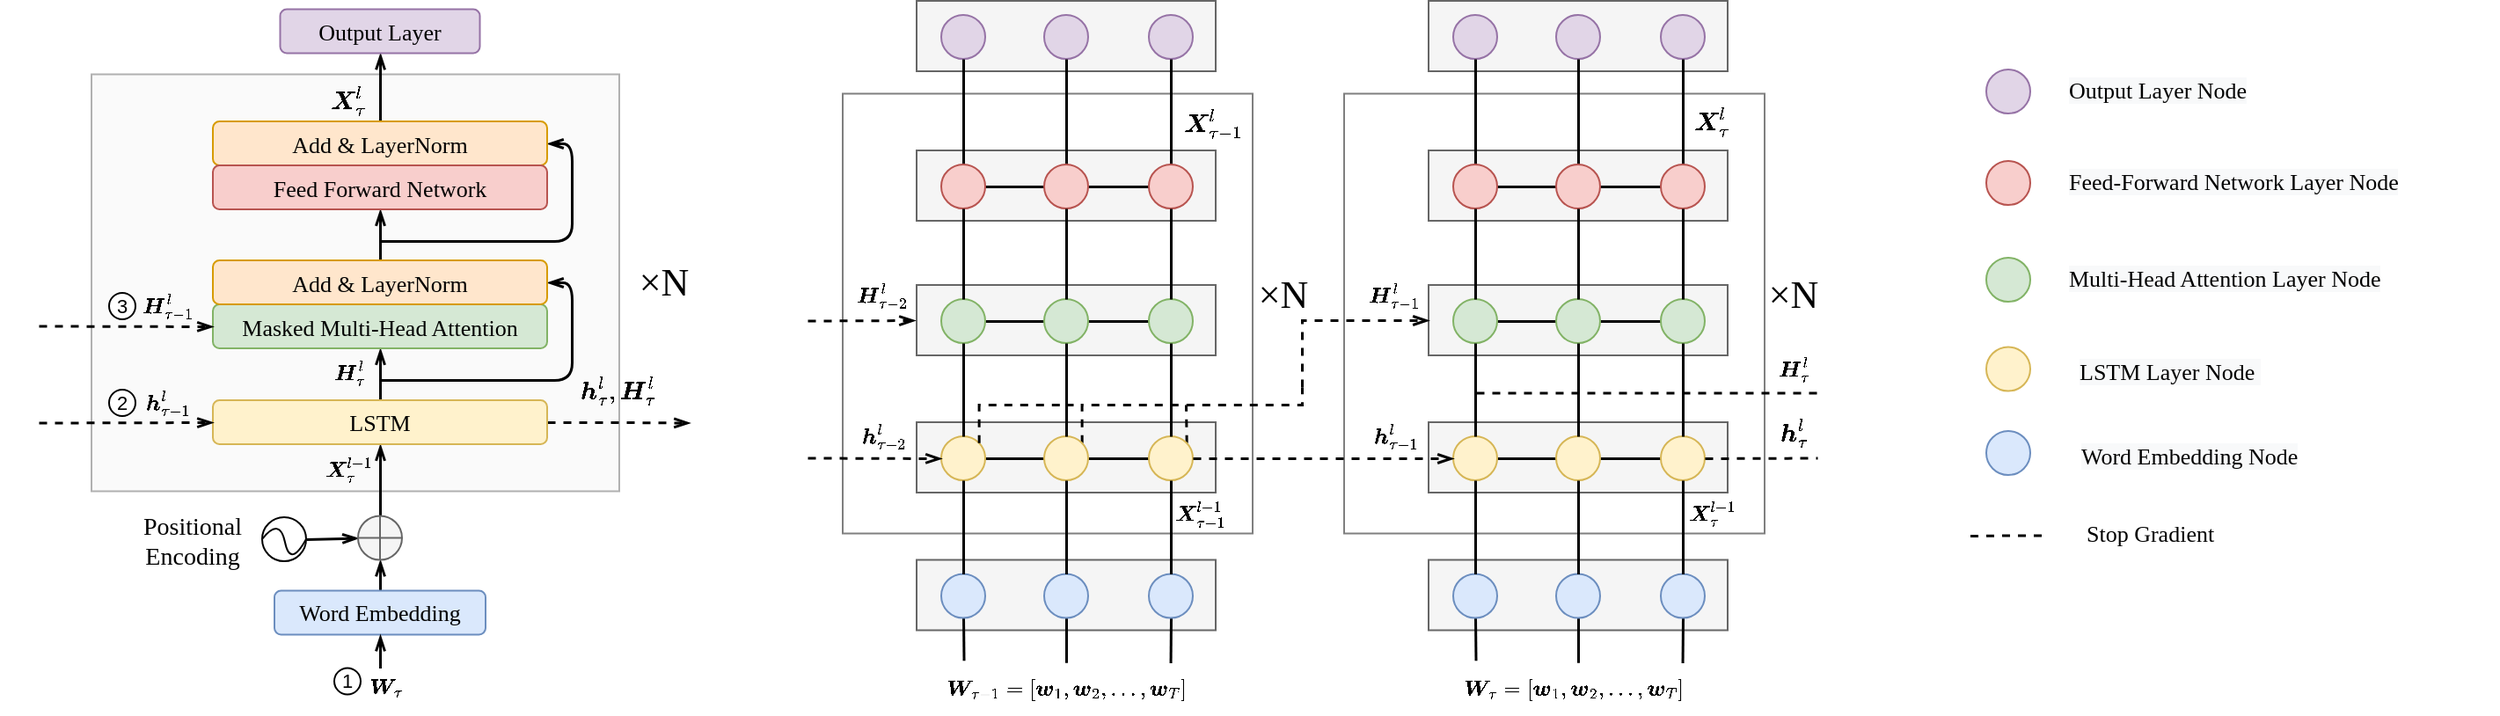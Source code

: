 <mxfile version="17.2.1" type="github">
  <diagram id="z0HHgGlnCuGLutk6PVgF" name="Page-1">
    <mxGraphModel dx="3051" dy="921" grid="1" gridSize="10" guides="1" tooltips="1" connect="1" arrows="1" fold="1" page="1" pageScale="1" pageWidth="850" pageHeight="1100" math="1" shadow="0">
      <root>
        <mxCell id="0" />
        <mxCell id="1" parent="0" />
        <mxCell id="CTJLBTLDGU4M1NpmP4fn-86" value="" style="rounded=0;whiteSpace=wrap;html=1;shadow=0;glass=0;sketch=0;fontFamily=Georgia;opacity=50;" parent="1" vertex="1">
          <mxGeometry x="-296" y="243.25" width="239" height="250" as="geometry" />
        </mxCell>
        <mxCell id="CTJLBTLDGU4M1NpmP4fn-29" value="&lt;span style=&quot;font-size: 14px&quot;&gt;$$\boldsymbol &lt;br&gt;X^{l}_\tau$$&lt;/span&gt;" style="text;html=1;align=center;verticalAlign=middle;resizable=0;points=[];autosize=1;strokeColor=none;fontFamily=Georgia;" parent="1" vertex="1">
          <mxGeometry x="-142" y="238.5" width="110" height="40" as="geometry" />
        </mxCell>
        <mxCell id="CTJLBTLDGU4M1NpmP4fn-84" value="&lt;font style=&quot;font-size: 22px&quot;&gt;×N&lt;/font&gt;" style="text;html=1;align=center;verticalAlign=middle;resizable=0;points=[];autosize=1;strokeColor=none;fontFamily=Georgia;" parent="1" vertex="1">
          <mxGeometry x="-66" y="348" width="50" height="20" as="geometry" />
        </mxCell>
        <mxCell id="iIbkzB-FwA6yvQ0Qt3dR-8" value="$$\boldsymbol H^l_{\tau-1}$$" style="text;html=1;align=center;verticalAlign=middle;resizable=0;points=[];autosize=1;strokeColor=none;fillColor=none;fontSize=12;fontFamily=Georgia;" parent="1" vertex="1">
          <mxGeometry x="-363" y="348" width="190" height="20" as="geometry" />
        </mxCell>
        <mxCell id="iIbkzB-FwA6yvQ0Qt3dR-9" value="$$\boldsymbol &lt;br&gt;h^l_{\tau-1}$$" style="text;html=1;align=center;verticalAlign=middle;resizable=0;points=[];autosize=1;strokeColor=none;fillColor=none;fontSize=12;fontFamily=Georgia;" parent="1" vertex="1">
          <mxGeometry x="-317" y="423.25" width="100" height="30" as="geometry" />
        </mxCell>
        <mxCell id="iIbkzB-FwA6yvQ0Qt3dR-11" value="$$\boldsymbol &lt;br&gt;H^l_{\tau}$$" style="text;html=1;align=center;verticalAlign=middle;resizable=0;points=[];autosize=1;strokeColor=none;fillColor=none;fontSize=12;fontFamily=Georgia;" parent="1" vertex="1">
          <mxGeometry x="-91" y="385" width="100" height="30" as="geometry" />
        </mxCell>
        <mxCell id="iIbkzB-FwA6yvQ0Qt3dR-12" value="$$\boldsymbol &lt;br&gt;X^{l-1}_{\tau}$$" style="text;html=1;align=center;verticalAlign=middle;resizable=0;points=[];autosize=1;strokeColor=none;fillColor=none;fontSize=12;fontFamily=Georgia;" parent="1" vertex="1">
          <mxGeometry x="-142" y="467.25" width="110" height="30" as="geometry" />
        </mxCell>
        <mxCell id="IyFWRD1OJdr2gIB2jrgP-1" value="$$\boldsymbol W_{\tau}=\left [\boldsymbol w_1,&amp;nbsp;\boldsymbol w_2, \dots,&amp;nbsp;\boldsymbol w_T&lt;br&gt;\right ]$$" style="text;html=1;align=center;verticalAlign=middle;resizable=0;points=[];autosize=1;strokeColor=none;fillColor=none;fontSize=12;fontFamily=Georgia;" parent="1" vertex="1">
          <mxGeometry x="-426" y="565.75" width="520" height="30" as="geometry" />
        </mxCell>
        <mxCell id="IyFWRD1OJdr2gIB2jrgP-7" value="$$\boldsymbol &lt;br&gt;h^l_{\tau}$$" style="text;html=1;align=center;verticalAlign=middle;resizable=0;points=[];autosize=1;strokeColor=none;fillColor=none;fontSize=12;" parent="1" vertex="1">
          <mxGeometry x="-86" y="420.75" width="90" height="30" as="geometry" />
        </mxCell>
        <mxCell id="FRFISUaKzv1FwXzOjavN-2" value="" style="rounded=0;whiteSpace=wrap;html=1;fillColor=#f5f5f5;fontColor=#333333;strokeColor=#666666;" parent="1" vertex="1">
          <mxGeometry x="-248" y="508.25" width="170" height="40" as="geometry" />
        </mxCell>
        <mxCell id="FRFISUaKzv1FwXzOjavN-86" style="edgeStyle=none;rounded=0;orthogonalLoop=1;jettySize=auto;html=1;exitX=0.388;exitY=-0.011;exitDx=0;exitDy=0;entryX=0.5;entryY=1;entryDx=0;entryDy=0;endArrow=none;endFill=0;strokeWidth=1.5;exitPerimeter=0;" parent="1" target="FRFISUaKzv1FwXzOjavN-3" edge="1">
          <mxGeometry relative="1" as="geometry">
            <mxPoint x="-221.24" y="565.42" as="sourcePoint" />
          </mxGeometry>
        </mxCell>
        <mxCell id="FRFISUaKzv1FwXzOjavN-3" value="" style="ellipse;whiteSpace=wrap;html=1;aspect=fixed;fillColor=#dae8fc;strokeColor=#6c8ebf;" parent="1" vertex="1">
          <mxGeometry x="-234" y="516.25" width="25" height="25" as="geometry" />
        </mxCell>
        <mxCell id="FRFISUaKzv1FwXzOjavN-85" style="edgeStyle=none;rounded=0;orthogonalLoop=1;jettySize=auto;html=1;exitX=0.5;exitY=0.029;exitDx=0;exitDy=0;entryX=0.5;entryY=1;entryDx=0;entryDy=0;endArrow=none;endFill=0;strokeWidth=1.5;exitPerimeter=0;" parent="1" target="FRFISUaKzv1FwXzOjavN-4" edge="1">
          <mxGeometry relative="1" as="geometry">
            <mxPoint x="-163" y="566.62" as="sourcePoint" />
          </mxGeometry>
        </mxCell>
        <mxCell id="FRFISUaKzv1FwXzOjavN-4" value="" style="ellipse;whiteSpace=wrap;html=1;aspect=fixed;fillColor=#dae8fc;strokeColor=#6c8ebf;" parent="1" vertex="1">
          <mxGeometry x="-175.5" y="516.25" width="25" height="25" as="geometry" />
        </mxCell>
        <mxCell id="FRFISUaKzv1FwXzOjavN-87" style="edgeStyle=none;rounded=0;orthogonalLoop=1;jettySize=auto;html=1;exitX=0.614;exitY=0.033;exitDx=0;exitDy=0;entryX=0.5;entryY=1;entryDx=0;entryDy=0;endArrow=none;endFill=0;strokeWidth=1.5;exitPerimeter=0;" parent="1" target="FRFISUaKzv1FwXzOjavN-5" edge="1">
          <mxGeometry relative="1" as="geometry">
            <mxPoint x="-103.72" y="566.74" as="sourcePoint" />
          </mxGeometry>
        </mxCell>
        <mxCell id="FRFISUaKzv1FwXzOjavN-5" value="" style="ellipse;whiteSpace=wrap;html=1;aspect=fixed;fillColor=#dae8fc;strokeColor=#6c8ebf;" parent="1" vertex="1">
          <mxGeometry x="-116" y="516.25" width="25" height="25" as="geometry" />
        </mxCell>
        <mxCell id="FRFISUaKzv1FwXzOjavN-6" value="" style="rounded=0;whiteSpace=wrap;html=1;fillColor=#f5f5f5;fontColor=#333333;strokeColor=#666666;" parent="1" vertex="1">
          <mxGeometry x="-248" y="430" width="170" height="40" as="geometry" />
        </mxCell>
        <mxCell id="FRFISUaKzv1FwXzOjavN-10" style="edgeStyle=orthogonalEdgeStyle;rounded=0;orthogonalLoop=1;jettySize=auto;html=1;exitX=1;exitY=0.5;exitDx=0;exitDy=0;entryX=0.23;entryY=0.513;entryDx=0;entryDy=0;entryPerimeter=0;" parent="1" source="FRFISUaKzv1FwXzOjavN-7" target="FRFISUaKzv1FwXzOjavN-6" edge="1">
          <mxGeometry relative="1" as="geometry" />
        </mxCell>
        <mxCell id="FRFISUaKzv1FwXzOjavN-11" style="edgeStyle=orthogonalEdgeStyle;rounded=0;orthogonalLoop=1;jettySize=auto;html=1;exitX=1;exitY=0.5;exitDx=0;exitDy=0;entryX=0;entryY=0.5;entryDx=0;entryDy=0;endArrow=none;endFill=0;strokeWidth=1.5;" parent="1" source="FRFISUaKzv1FwXzOjavN-7" target="FRFISUaKzv1FwXzOjavN-8" edge="1">
          <mxGeometry relative="1" as="geometry" />
        </mxCell>
        <mxCell id="FRFISUaKzv1FwXzOjavN-7" value="" style="ellipse;whiteSpace=wrap;html=1;aspect=fixed;fillColor=#fff2cc;strokeColor=#d6b656;" parent="1" vertex="1">
          <mxGeometry x="-234" y="438" width="25" height="25" as="geometry" />
        </mxCell>
        <mxCell id="FRFISUaKzv1FwXzOjavN-12" style="edgeStyle=orthogonalEdgeStyle;rounded=0;orthogonalLoop=1;jettySize=auto;html=1;exitX=1;exitY=0.5;exitDx=0;exitDy=0;endArrow=none;endFill=0;strokeWidth=1.5;" parent="1" source="FRFISUaKzv1FwXzOjavN-8" target="FRFISUaKzv1FwXzOjavN-9" edge="1">
          <mxGeometry relative="1" as="geometry" />
        </mxCell>
        <mxCell id="FRFISUaKzv1FwXzOjavN-8" value="" style="ellipse;whiteSpace=wrap;html=1;aspect=fixed;fillColor=#fff2cc;strokeColor=#d6b656;" parent="1" vertex="1">
          <mxGeometry x="-175.5" y="438" width="25" height="25" as="geometry" />
        </mxCell>
        <mxCell id="FRFISUaKzv1FwXzOjavN-9" value="" style="ellipse;whiteSpace=wrap;html=1;aspect=fixed;fillColor=#fff2cc;strokeColor=#d6b656;" parent="1" vertex="1">
          <mxGeometry x="-116" y="438" width="25" height="25" as="geometry" />
        </mxCell>
        <mxCell id="IyFWRD1OJdr2gIB2jrgP-5" style="rounded=0;orthogonalLoop=1;jettySize=auto;html=1;exitX=1;exitY=0.5;exitDx=0;exitDy=0;fontSize=11;endArrow=none;endFill=0;strokeWidth=1.5;dashed=1;jumpSize=0;" parent="1" source="FRFISUaKzv1FwXzOjavN-9" edge="1">
          <mxGeometry relative="1" as="geometry">
            <mxPoint x="-27" y="450.25" as="targetPoint" />
            <mxPoint x="-68" y="461.0" as="sourcePoint" />
          </mxGeometry>
        </mxCell>
        <mxCell id="CTJLBTLDGU4M1NpmP4fn-81" style="edgeStyle=none;rounded=0;orthogonalLoop=1;jettySize=auto;html=1;endArrow=none;endFill=0;strokeWidth=1.5;fontFamily=Georgia;entryX=0.5;entryY=1;entryDx=0;entryDy=0;" parent="1" source="FRFISUaKzv1FwXzOjavN-4" target="FRFISUaKzv1FwXzOjavN-8" edge="1">
          <mxGeometry relative="1" as="geometry">
            <mxPoint x="-163" y="473.5" as="targetPoint" />
            <mxPoint x="-163" y="530.25" as="sourcePoint" />
          </mxGeometry>
        </mxCell>
        <mxCell id="FRFISUaKzv1FwXzOjavN-15" style="edgeStyle=orthogonalEdgeStyle;rounded=0;orthogonalLoop=1;jettySize=auto;html=1;exitX=0.5;exitY=0;exitDx=0;exitDy=0;entryX=0.5;entryY=1;entryDx=0;entryDy=0;endArrow=none;endFill=0;strokeWidth=1.5;" parent="1" source="FRFISUaKzv1FwXzOjavN-3" target="FRFISUaKzv1FwXzOjavN-7" edge="1">
          <mxGeometry relative="1" as="geometry" />
        </mxCell>
        <mxCell id="FRFISUaKzv1FwXzOjavN-16" style="edgeStyle=orthogonalEdgeStyle;rounded=0;orthogonalLoop=1;jettySize=auto;html=1;exitX=0.5;exitY=0;exitDx=0;exitDy=0;entryX=0.5;entryY=1;entryDx=0;entryDy=0;endArrow=none;endFill=0;strokeWidth=1.5;" parent="1" source="FRFISUaKzv1FwXzOjavN-5" target="FRFISUaKzv1FwXzOjavN-9" edge="1">
          <mxGeometry relative="1" as="geometry" />
        </mxCell>
        <mxCell id="FRFISUaKzv1FwXzOjavN-17" value="" style="rounded=0;whiteSpace=wrap;html=1;fillColor=#f5f5f5;fontColor=#333333;strokeColor=#666666;" parent="1" vertex="1">
          <mxGeometry x="-248" y="352" width="170" height="40" as="geometry" />
        </mxCell>
        <mxCell id="FRFISUaKzv1FwXzOjavN-23" style="edgeStyle=orthogonalEdgeStyle;rounded=0;orthogonalLoop=1;jettySize=auto;html=1;exitX=1;exitY=0.5;exitDx=0;exitDy=0;entryX=0;entryY=0.5;entryDx=0;entryDy=0;endArrow=none;endFill=0;strokeWidth=1.5;" parent="1" source="FRFISUaKzv1FwXzOjavN-18" target="FRFISUaKzv1FwXzOjavN-19" edge="1">
          <mxGeometry relative="1" as="geometry" />
        </mxCell>
        <mxCell id="FRFISUaKzv1FwXzOjavN-18" value="" style="ellipse;whiteSpace=wrap;html=1;aspect=fixed;fillColor=#d5e8d4;strokeColor=#82b366;" parent="1" vertex="1">
          <mxGeometry x="-234" y="360" width="25" height="25" as="geometry" />
        </mxCell>
        <mxCell id="FRFISUaKzv1FwXzOjavN-24" style="edgeStyle=orthogonalEdgeStyle;rounded=0;orthogonalLoop=1;jettySize=auto;html=1;exitX=1;exitY=0.5;exitDx=0;exitDy=0;entryX=0;entryY=0.5;entryDx=0;entryDy=0;endArrow=none;endFill=0;strokeWidth=1.5;" parent="1" source="FRFISUaKzv1FwXzOjavN-19" target="FRFISUaKzv1FwXzOjavN-20" edge="1">
          <mxGeometry relative="1" as="geometry" />
        </mxCell>
        <mxCell id="FRFISUaKzv1FwXzOjavN-19" value="" style="ellipse;whiteSpace=wrap;html=1;aspect=fixed;fillColor=#d5e8d4;strokeColor=#82b366;" parent="1" vertex="1">
          <mxGeometry x="-175.5" y="360" width="25" height="25" as="geometry" />
        </mxCell>
        <mxCell id="FRFISUaKzv1FwXzOjavN-20" value="" style="ellipse;whiteSpace=wrap;html=1;aspect=fixed;fillColor=#d5e8d4;strokeColor=#82b366;" parent="1" vertex="1">
          <mxGeometry x="-116" y="360" width="25" height="25" as="geometry" />
        </mxCell>
        <mxCell id="CTJLBTLDGU4M1NpmP4fn-3" style="edgeStyle=orthogonalEdgeStyle;rounded=0;orthogonalLoop=1;jettySize=auto;html=1;strokeWidth=1.5;endArrow=none;endFill=0;exitX=0.5;exitY=0;exitDx=0;exitDy=0;fontFamily=Georgia;entryX=0.5;entryY=1;entryDx=0;entryDy=0;" parent="1" source="FRFISUaKzv1FwXzOjavN-8" target="FRFISUaKzv1FwXzOjavN-19" edge="1">
          <mxGeometry relative="1" as="geometry">
            <mxPoint x="-163" y="448.5" as="sourcePoint" />
            <mxPoint x="-163" y="393.25" as="targetPoint" />
          </mxGeometry>
        </mxCell>
        <mxCell id="FRFISUaKzv1FwXzOjavN-21" style="edgeStyle=orthogonalEdgeStyle;rounded=0;orthogonalLoop=1;jettySize=auto;html=1;exitX=0.5;exitY=0;exitDx=0;exitDy=0;entryX=0.5;entryY=1;entryDx=0;entryDy=0;endArrow=none;endFill=0;strokeWidth=1.5;" parent="1" source="FRFISUaKzv1FwXzOjavN-7" target="FRFISUaKzv1FwXzOjavN-18" edge="1">
          <mxGeometry relative="1" as="geometry" />
        </mxCell>
        <mxCell id="FRFISUaKzv1FwXzOjavN-22" style="edgeStyle=orthogonalEdgeStyle;rounded=0;orthogonalLoop=1;jettySize=auto;html=1;exitX=0.5;exitY=0;exitDx=0;exitDy=0;entryX=0.5;entryY=1;entryDx=0;entryDy=0;endArrow=none;endFill=0;strokeWidth=1.5;" parent="1" source="FRFISUaKzv1FwXzOjavN-9" target="FRFISUaKzv1FwXzOjavN-20" edge="1">
          <mxGeometry relative="1" as="geometry" />
        </mxCell>
        <mxCell id="FRFISUaKzv1FwXzOjavN-25" value="" style="rounded=0;whiteSpace=wrap;html=1;fillColor=#f5f5f5;fontColor=#333333;strokeColor=#666666;" parent="1" vertex="1">
          <mxGeometry x="-248" y="190.5" width="170" height="40" as="geometry" />
        </mxCell>
        <mxCell id="FRFISUaKzv1FwXzOjavN-26" value="" style="ellipse;whiteSpace=wrap;html=1;aspect=fixed;fillColor=#e1d5e7;strokeColor=#9673a6;" parent="1" vertex="1">
          <mxGeometry x="-234" y="198.5" width="25" height="25" as="geometry" />
        </mxCell>
        <mxCell id="FRFISUaKzv1FwXzOjavN-27" value="" style="ellipse;whiteSpace=wrap;html=1;aspect=fixed;fillColor=#e1d5e7;strokeColor=#9673a6;" parent="1" vertex="1">
          <mxGeometry x="-175.5" y="198.5" width="25" height="25" as="geometry" />
        </mxCell>
        <mxCell id="FRFISUaKzv1FwXzOjavN-28" value="" style="ellipse;whiteSpace=wrap;html=1;aspect=fixed;fillColor=#e1d5e7;strokeColor=#9673a6;" parent="1" vertex="1">
          <mxGeometry x="-116" y="198.5" width="25" height="25" as="geometry" />
        </mxCell>
        <mxCell id="iIbkzB-FwA6yvQ0Qt3dR-6" value="" style="endArrow=openThin;html=1;rounded=0;fontSize=12;strokeWidth=1.5;endFill=0;fontFamily=Georgia;edgeStyle=orthogonalEdgeStyle;dashed=1;" parent="1" target="FRFISUaKzv1FwXzOjavN-17" edge="1">
          <mxGeometry width="50" height="50" relative="1" as="geometry">
            <mxPoint x="-320" y="410" as="sourcePoint" />
            <mxPoint x="-250" y="373" as="targetPoint" />
            <Array as="points">
              <mxPoint x="-320" y="372" />
            </Array>
          </mxGeometry>
        </mxCell>
        <mxCell id="FRFISUaKzv1FwXzOjavN-34" style="rounded=0;orthogonalLoop=1;jettySize=auto;html=1;fontSize=11;endArrow=none;endFill=0;strokeWidth=1.5;dashed=1;jumpSize=0;" parent="1" edge="1">
          <mxGeometry relative="1" as="geometry">
            <mxPoint x="-27" y="413.25" as="targetPoint" />
            <mxPoint x="-221" y="413.25" as="sourcePoint" />
          </mxGeometry>
        </mxCell>
        <mxCell id="FRFISUaKzv1FwXzOjavN-35" value="&lt;span style=&quot;color: rgb(0 , 0 , 0) ; font-family: &amp;#34;georgia&amp;#34; ; font-size: 13px ; font-style: normal ; font-weight: normal ; letter-spacing: normal ; text-align: center ; text-indent: 0px ; text-transform: none ; word-spacing: 0px ; background-color: rgb(248 , 249 , 250) ; text-decoration: none ; display: inline ; float: none&quot;&gt;LSTM Layer Node&amp;nbsp;&lt;/span&gt;" style="text;whiteSpace=wrap;html=1;" parent="1" vertex="1">
          <mxGeometry x="120" y="387.25" width="170" height="30" as="geometry" />
        </mxCell>
        <mxCell id="FRFISUaKzv1FwXzOjavN-36" value="&lt;span style=&quot;color: rgb(0 , 0 , 0) ; font-family: &amp;#34;georgia&amp;#34; ; font-size: 13px ; font-style: normal ; font-weight: normal ; letter-spacing: normal ; text-align: center ; text-indent: 0px ; text-transform: none ; word-spacing: 0px ; background-color: rgb(248 , 249 , 250) ; text-decoration: none ; display: inline ; float: none&quot;&gt;Word Embedding Node&lt;/span&gt;" style="text;whiteSpace=wrap;html=1;" parent="1" vertex="1">
          <mxGeometry x="120.5" y="435" width="149.5" height="30" as="geometry" />
        </mxCell>
        <mxCell id="FRFISUaKzv1FwXzOjavN-37" value="&lt;span style=&quot;color: rgb(0 , 0 , 0) ; font-family: &amp;#34;georgia&amp;#34; ; font-size: 13px ; font-style: normal ; font-weight: normal ; letter-spacing: normal ; text-align: center ; text-indent: 0px ; text-transform: none ; word-spacing: 0px ; background-color: rgb(248 , 249 , 250) ; text-decoration: none ; display: inline ; float: none&quot;&gt;Multi-Head Attention Layer Node&lt;/span&gt;" style="text;whiteSpace=wrap;html=1;" parent="1" vertex="1">
          <mxGeometry x="114" y="334" width="226" height="30" as="geometry" />
        </mxCell>
        <mxCell id="FRFISUaKzv1FwXzOjavN-38" value="&lt;span style=&quot;color: rgb(0 , 0 , 0) ; font-family: &amp;#34;georgia&amp;#34; ; font-size: 13px ; font-style: normal ; font-weight: normal ; letter-spacing: normal ; text-align: center ; text-indent: 0px ; text-transform: none ; word-spacing: 0px ; background-color: rgb(248 , 249 , 250) ; text-decoration: none ; display: inline ; float: none&quot;&gt;Output Layer Node&lt;/span&gt;" style="text;whiteSpace=wrap;html=1;" parent="1" vertex="1">
          <mxGeometry x="114" y="227" width="126" height="30" as="geometry" />
        </mxCell>
        <mxCell id="FRFISUaKzv1FwXzOjavN-88" value="" style="rounded=0;whiteSpace=wrap;html=1;shadow=0;glass=0;sketch=0;fontFamily=Georgia;opacity=50;" parent="1" vertex="1">
          <mxGeometry x="-581" y="243.25" width="233" height="250" as="geometry" />
        </mxCell>
        <mxCell id="FRFISUaKzv1FwXzOjavN-89" value="&lt;span style=&quot;font-size: 14px&quot;&gt;$$\boldsymbol &lt;br&gt;X^{l}_{\tau-1}$$&lt;/span&gt;" style="text;html=1;align=center;verticalAlign=middle;resizable=0;points=[];autosize=1;strokeColor=none;fontFamily=Georgia;" parent="1" vertex="1">
          <mxGeometry x="-436" y="240.25" width="130" height="40" as="geometry" />
        </mxCell>
        <mxCell id="FRFISUaKzv1FwXzOjavN-94" value="&lt;font style=&quot;font-size: 22px&quot;&gt;×N&lt;/font&gt;" style="text;html=1;align=center;verticalAlign=middle;resizable=0;points=[];autosize=1;strokeColor=none;fontFamily=Georgia;" parent="1" vertex="1">
          <mxGeometry x="-356" y="348" width="50" height="20" as="geometry" />
        </mxCell>
        <mxCell id="FRFISUaKzv1FwXzOjavN-95" value="$$\boldsymbol H^l_{\tau-2}$$" style="text;html=1;align=center;verticalAlign=middle;resizable=0;points=[];autosize=1;strokeColor=none;fillColor=none;fontSize=12;fontFamily=Georgia;" parent="1" vertex="1">
          <mxGeometry x="-654" y="348" width="190" height="20" as="geometry" />
        </mxCell>
        <mxCell id="FRFISUaKzv1FwXzOjavN-96" value="$$\boldsymbol &lt;br&gt;h^l_{\tau-2}$$" style="text;html=1;align=center;verticalAlign=middle;resizable=0;points=[];autosize=1;strokeColor=none;fillColor=none;fontSize=12;fontFamily=Georgia;" parent="1" vertex="1">
          <mxGeometry x="-608" y="423.25" width="100" height="30" as="geometry" />
        </mxCell>
        <mxCell id="FRFISUaKzv1FwXzOjavN-97" value="$$\boldsymbol &lt;br&gt;X^{l-1}_{\tau-1}$$" style="text;html=1;align=center;verticalAlign=middle;resizable=0;points=[];autosize=1;strokeColor=none;fillColor=none;fontSize=12;fontFamily=Georgia;" parent="1" vertex="1">
          <mxGeometry x="-438" y="467.25" width="120" height="30" as="geometry" />
        </mxCell>
        <mxCell id="FRFISUaKzv1FwXzOjavN-102" value="" style="rounded=0;whiteSpace=wrap;html=1;fillColor=#f5f5f5;fontColor=#333333;strokeColor=#666666;" parent="1" vertex="1">
          <mxGeometry x="-539" y="508.25" width="170" height="40" as="geometry" />
        </mxCell>
        <mxCell id="FRFISUaKzv1FwXzOjavN-103" style="edgeStyle=none;rounded=0;orthogonalLoop=1;jettySize=auto;html=1;exitX=0.388;exitY=-0.011;exitDx=0;exitDy=0;entryX=0.5;entryY=1;entryDx=0;entryDy=0;endArrow=none;endFill=0;strokeWidth=1.5;exitPerimeter=0;" parent="1" target="FRFISUaKzv1FwXzOjavN-104" edge="1">
          <mxGeometry relative="1" as="geometry">
            <mxPoint x="-512.24" y="565.42" as="sourcePoint" />
          </mxGeometry>
        </mxCell>
        <mxCell id="FRFISUaKzv1FwXzOjavN-104" value="" style="ellipse;whiteSpace=wrap;html=1;aspect=fixed;fillColor=#dae8fc;strokeColor=#6c8ebf;" parent="1" vertex="1">
          <mxGeometry x="-525" y="516.25" width="25" height="25" as="geometry" />
        </mxCell>
        <mxCell id="FRFISUaKzv1FwXzOjavN-105" style="edgeStyle=none;rounded=0;orthogonalLoop=1;jettySize=auto;html=1;exitX=0.5;exitY=0.029;exitDx=0;exitDy=0;entryX=0.5;entryY=1;entryDx=0;entryDy=0;endArrow=none;endFill=0;strokeWidth=1.5;exitPerimeter=0;" parent="1" target="FRFISUaKzv1FwXzOjavN-106" edge="1">
          <mxGeometry relative="1" as="geometry">
            <mxPoint x="-454" y="566.62" as="sourcePoint" />
          </mxGeometry>
        </mxCell>
        <mxCell id="FRFISUaKzv1FwXzOjavN-106" value="" style="ellipse;whiteSpace=wrap;html=1;aspect=fixed;fillColor=#dae8fc;strokeColor=#6c8ebf;" parent="1" vertex="1">
          <mxGeometry x="-466.5" y="516.25" width="25" height="25" as="geometry" />
        </mxCell>
        <mxCell id="FRFISUaKzv1FwXzOjavN-107" style="edgeStyle=none;rounded=0;orthogonalLoop=1;jettySize=auto;html=1;exitX=0.614;exitY=0.033;exitDx=0;exitDy=0;entryX=0.5;entryY=1;entryDx=0;entryDy=0;endArrow=none;endFill=0;strokeWidth=1.5;exitPerimeter=0;" parent="1" target="FRFISUaKzv1FwXzOjavN-108" edge="1">
          <mxGeometry relative="1" as="geometry">
            <mxPoint x="-394.72" y="566.74" as="sourcePoint" />
          </mxGeometry>
        </mxCell>
        <mxCell id="FRFISUaKzv1FwXzOjavN-108" value="" style="ellipse;whiteSpace=wrap;html=1;aspect=fixed;fillColor=#dae8fc;strokeColor=#6c8ebf;" parent="1" vertex="1">
          <mxGeometry x="-407" y="516.25" width="25" height="25" as="geometry" />
        </mxCell>
        <mxCell id="FRFISUaKzv1FwXzOjavN-109" value="" style="rounded=0;whiteSpace=wrap;html=1;fillColor=#f5f5f5;fontColor=#333333;strokeColor=#666666;" parent="1" vertex="1">
          <mxGeometry x="-539" y="430" width="170" height="40" as="geometry" />
        </mxCell>
        <mxCell id="FRFISUaKzv1FwXzOjavN-110" style="edgeStyle=orthogonalEdgeStyle;rounded=0;orthogonalLoop=1;jettySize=auto;html=1;exitX=1;exitY=0.5;exitDx=0;exitDy=0;entryX=0.23;entryY=0.513;entryDx=0;entryDy=0;entryPerimeter=0;" parent="1" source="FRFISUaKzv1FwXzOjavN-112" target="FRFISUaKzv1FwXzOjavN-109" edge="1">
          <mxGeometry relative="1" as="geometry" />
        </mxCell>
        <mxCell id="FRFISUaKzv1FwXzOjavN-111" style="edgeStyle=orthogonalEdgeStyle;rounded=0;orthogonalLoop=1;jettySize=auto;html=1;exitX=1;exitY=0.5;exitDx=0;exitDy=0;entryX=0;entryY=0.5;entryDx=0;entryDy=0;endArrow=none;endFill=0;strokeWidth=1.5;" parent="1" source="FRFISUaKzv1FwXzOjavN-112" target="FRFISUaKzv1FwXzOjavN-114" edge="1">
          <mxGeometry relative="1" as="geometry" />
        </mxCell>
        <mxCell id="FRFISUaKzv1FwXzOjavN-112" value="" style="ellipse;whiteSpace=wrap;html=1;aspect=fixed;fillColor=#fff2cc;strokeColor=#d6b656;" parent="1" vertex="1">
          <mxGeometry x="-525" y="438" width="25" height="25" as="geometry" />
        </mxCell>
        <mxCell id="FRFISUaKzv1FwXzOjavN-113" style="edgeStyle=orthogonalEdgeStyle;rounded=0;orthogonalLoop=1;jettySize=auto;html=1;exitX=1;exitY=0.5;exitDx=0;exitDy=0;endArrow=none;endFill=0;strokeWidth=1.5;" parent="1" source="FRFISUaKzv1FwXzOjavN-114" target="FRFISUaKzv1FwXzOjavN-115" edge="1">
          <mxGeometry relative="1" as="geometry" />
        </mxCell>
        <mxCell id="dTgSe-1KjgqQRLXi3FBz-21" style="edgeStyle=orthogonalEdgeStyle;rounded=0;orthogonalLoop=1;jettySize=auto;html=1;exitX=1;exitY=0;exitDx=0;exitDy=0;endArrow=none;endFill=0;strokeWidth=1.5;dashed=1;" edge="1" parent="1" source="FRFISUaKzv1FwXzOjavN-114">
          <mxGeometry relative="1" as="geometry">
            <mxPoint x="-320" y="410" as="targetPoint" />
            <Array as="points">
              <mxPoint x="-445" y="420" />
              <mxPoint x="-320" y="420" />
            </Array>
          </mxGeometry>
        </mxCell>
        <mxCell id="FRFISUaKzv1FwXzOjavN-114" value="" style="ellipse;whiteSpace=wrap;html=1;aspect=fixed;fillColor=#fff2cc;strokeColor=#d6b656;" parent="1" vertex="1">
          <mxGeometry x="-466.5" y="438" width="25" height="25" as="geometry" />
        </mxCell>
        <mxCell id="dTgSe-1KjgqQRLXi3FBz-23" style="edgeStyle=orthogonalEdgeStyle;rounded=0;orthogonalLoop=1;jettySize=auto;html=1;exitX=1;exitY=0;exitDx=0;exitDy=0;dashed=1;endArrow=none;endFill=0;strokeWidth=1.5;" edge="1" parent="1" source="FRFISUaKzv1FwXzOjavN-115">
          <mxGeometry relative="1" as="geometry">
            <mxPoint x="-386" y="420" as="targetPoint" />
            <Array as="points">
              <mxPoint x="-386" y="442" />
            </Array>
          </mxGeometry>
        </mxCell>
        <mxCell id="FRFISUaKzv1FwXzOjavN-115" value="" style="ellipse;whiteSpace=wrap;html=1;aspect=fixed;fillColor=#fff2cc;strokeColor=#d6b656;" parent="1" vertex="1">
          <mxGeometry x="-407" y="438" width="25" height="25" as="geometry" />
        </mxCell>
        <mxCell id="FRFISUaKzv1FwXzOjavN-117" style="edgeStyle=none;rounded=0;orthogonalLoop=1;jettySize=auto;html=1;endArrow=none;endFill=0;strokeWidth=1.5;fontFamily=Georgia;entryX=0.5;entryY=1;entryDx=0;entryDy=0;" parent="1" source="FRFISUaKzv1FwXzOjavN-106" target="FRFISUaKzv1FwXzOjavN-114" edge="1">
          <mxGeometry relative="1" as="geometry">
            <mxPoint x="-454" y="473.5" as="targetPoint" />
            <mxPoint x="-454" y="530.25" as="sourcePoint" />
          </mxGeometry>
        </mxCell>
        <mxCell id="FRFISUaKzv1FwXzOjavN-118" style="edgeStyle=orthogonalEdgeStyle;rounded=0;orthogonalLoop=1;jettySize=auto;html=1;exitX=0.5;exitY=0;exitDx=0;exitDy=0;entryX=0.5;entryY=1;entryDx=0;entryDy=0;endArrow=none;endFill=0;strokeWidth=1.5;" parent="1" source="FRFISUaKzv1FwXzOjavN-104" target="FRFISUaKzv1FwXzOjavN-112" edge="1">
          <mxGeometry relative="1" as="geometry" />
        </mxCell>
        <mxCell id="FRFISUaKzv1FwXzOjavN-119" style="edgeStyle=orthogonalEdgeStyle;rounded=0;orthogonalLoop=1;jettySize=auto;html=1;exitX=0.5;exitY=0;exitDx=0;exitDy=0;entryX=0.5;entryY=1;entryDx=0;entryDy=0;endArrow=none;endFill=0;strokeWidth=1.5;" parent="1" source="FRFISUaKzv1FwXzOjavN-108" target="FRFISUaKzv1FwXzOjavN-115" edge="1">
          <mxGeometry relative="1" as="geometry" />
        </mxCell>
        <mxCell id="FRFISUaKzv1FwXzOjavN-120" value="" style="rounded=0;whiteSpace=wrap;html=1;fillColor=#f5f5f5;fontColor=#333333;strokeColor=#666666;" parent="1" vertex="1">
          <mxGeometry x="-539" y="352" width="170" height="40" as="geometry" />
        </mxCell>
        <mxCell id="FRFISUaKzv1FwXzOjavN-121" style="edgeStyle=orthogonalEdgeStyle;rounded=0;orthogonalLoop=1;jettySize=auto;html=1;exitX=1;exitY=0.5;exitDx=0;exitDy=0;entryX=0;entryY=0.5;entryDx=0;entryDy=0;endArrow=none;endFill=0;strokeWidth=1.5;" parent="1" source="FRFISUaKzv1FwXzOjavN-122" target="FRFISUaKzv1FwXzOjavN-124" edge="1">
          <mxGeometry relative="1" as="geometry" />
        </mxCell>
        <mxCell id="FRFISUaKzv1FwXzOjavN-122" value="" style="ellipse;whiteSpace=wrap;html=1;aspect=fixed;fillColor=#d5e8d4;strokeColor=#82b366;" parent="1" vertex="1">
          <mxGeometry x="-525" y="360" width="25" height="25" as="geometry" />
        </mxCell>
        <mxCell id="FRFISUaKzv1FwXzOjavN-123" style="edgeStyle=orthogonalEdgeStyle;rounded=0;orthogonalLoop=1;jettySize=auto;html=1;exitX=1;exitY=0.5;exitDx=0;exitDy=0;entryX=0;entryY=0.5;entryDx=0;entryDy=0;endArrow=none;endFill=0;strokeWidth=1.5;" parent="1" source="FRFISUaKzv1FwXzOjavN-124" target="FRFISUaKzv1FwXzOjavN-125" edge="1">
          <mxGeometry relative="1" as="geometry" />
        </mxCell>
        <mxCell id="FRFISUaKzv1FwXzOjavN-124" value="" style="ellipse;whiteSpace=wrap;html=1;aspect=fixed;fillColor=#d5e8d4;strokeColor=#82b366;" parent="1" vertex="1">
          <mxGeometry x="-466.5" y="360" width="25" height="25" as="geometry" />
        </mxCell>
        <mxCell id="FRFISUaKzv1FwXzOjavN-125" value="" style="ellipse;whiteSpace=wrap;html=1;aspect=fixed;fillColor=#d5e8d4;strokeColor=#82b366;" parent="1" vertex="1">
          <mxGeometry x="-407" y="360" width="25" height="25" as="geometry" />
        </mxCell>
        <mxCell id="FRFISUaKzv1FwXzOjavN-126" style="edgeStyle=orthogonalEdgeStyle;rounded=0;orthogonalLoop=1;jettySize=auto;html=1;strokeWidth=1.5;endArrow=none;endFill=0;exitX=0.5;exitY=0;exitDx=0;exitDy=0;fontFamily=Georgia;entryX=0.5;entryY=1;entryDx=0;entryDy=0;" parent="1" source="FRFISUaKzv1FwXzOjavN-114" target="FRFISUaKzv1FwXzOjavN-124" edge="1">
          <mxGeometry relative="1" as="geometry">
            <mxPoint x="-454" y="448.5" as="sourcePoint" />
            <mxPoint x="-454" y="393.25" as="targetPoint" />
          </mxGeometry>
        </mxCell>
        <mxCell id="FRFISUaKzv1FwXzOjavN-127" style="edgeStyle=orthogonalEdgeStyle;rounded=0;orthogonalLoop=1;jettySize=auto;html=1;exitX=0.5;exitY=0;exitDx=0;exitDy=0;entryX=0.5;entryY=1;entryDx=0;entryDy=0;endArrow=none;endFill=0;strokeWidth=1.5;" parent="1" source="FRFISUaKzv1FwXzOjavN-112" target="FRFISUaKzv1FwXzOjavN-122" edge="1">
          <mxGeometry relative="1" as="geometry" />
        </mxCell>
        <mxCell id="FRFISUaKzv1FwXzOjavN-128" style="edgeStyle=orthogonalEdgeStyle;rounded=0;orthogonalLoop=1;jettySize=auto;html=1;exitX=0.5;exitY=0;exitDx=0;exitDy=0;entryX=0.5;entryY=1;entryDx=0;entryDy=0;endArrow=none;endFill=0;strokeWidth=1.5;" parent="1" source="FRFISUaKzv1FwXzOjavN-115" target="FRFISUaKzv1FwXzOjavN-125" edge="1">
          <mxGeometry relative="1" as="geometry" />
        </mxCell>
        <mxCell id="FRFISUaKzv1FwXzOjavN-129" value="" style="rounded=0;whiteSpace=wrap;html=1;fillColor=#f5f5f5;fontColor=#333333;strokeColor=#666666;" parent="1" vertex="1">
          <mxGeometry x="-539" y="190.5" width="170" height="40" as="geometry" />
        </mxCell>
        <mxCell id="FRFISUaKzv1FwXzOjavN-130" value="" style="ellipse;whiteSpace=wrap;html=1;aspect=fixed;fillColor=#e1d5e7;strokeColor=#9673a6;" parent="1" vertex="1">
          <mxGeometry x="-525" y="198.5" width="25" height="25" as="geometry" />
        </mxCell>
        <mxCell id="FRFISUaKzv1FwXzOjavN-131" value="" style="ellipse;whiteSpace=wrap;html=1;aspect=fixed;fillColor=#e1d5e7;strokeColor=#9673a6;" parent="1" vertex="1">
          <mxGeometry x="-466.5" y="198.5" width="25" height="25" as="geometry" />
        </mxCell>
        <mxCell id="FRFISUaKzv1FwXzOjavN-132" value="" style="ellipse;whiteSpace=wrap;html=1;aspect=fixed;fillColor=#e1d5e7;strokeColor=#9673a6;" parent="1" vertex="1">
          <mxGeometry x="-407" y="198.5" width="25" height="25" as="geometry" />
        </mxCell>
        <mxCell id="FRFISUaKzv1FwXzOjavN-136" value="" style="endArrow=openThin;html=1;rounded=0;fontSize=12;strokeWidth=1.5;endFill=0;fontFamily=Georgia;dashed=1;" parent="1" edge="1">
          <mxGeometry width="50" height="50" relative="1" as="geometry">
            <mxPoint x="-601" y="372.25" as="sourcePoint" />
            <mxPoint x="-540" y="372" as="targetPoint" />
          </mxGeometry>
        </mxCell>
        <mxCell id="FRFISUaKzv1FwXzOjavN-137" style="rounded=0;orthogonalLoop=1;jettySize=auto;html=1;fontSize=11;endArrow=none;endFill=0;strokeWidth=1.5;dashed=1;jumpSize=0;exitX=1;exitY=0;exitDx=0;exitDy=0;edgeStyle=orthogonalEdgeStyle;" parent="1" edge="1" source="FRFISUaKzv1FwXzOjavN-112">
          <mxGeometry relative="1" as="geometry">
            <mxPoint x="-450" y="420" as="targetPoint" />
            <mxPoint x="-503.661" y="438.661" as="sourcePoint" />
            <Array as="points">
              <mxPoint x="-504" y="420" />
            </Array>
          </mxGeometry>
        </mxCell>
        <mxCell id="FRFISUaKzv1FwXzOjavN-138" value="" style="endArrow=openThin;html=1;rounded=0;fontSize=12;strokeWidth=1.5;endFill=0;entryX=0;entryY=0.5;entryDx=0;entryDy=0;fontFamily=Georgia;dashed=1;" parent="1" target="FRFISUaKzv1FwXzOjavN-112" edge="1">
          <mxGeometry width="50" height="50" relative="1" as="geometry">
            <mxPoint x="-601" y="450.25" as="sourcePoint" />
            <mxPoint x="-539" y="450.21" as="targetPoint" />
          </mxGeometry>
        </mxCell>
        <mxCell id="iIbkzB-FwA6yvQ0Qt3dR-7" value="" style="endArrow=openThin;html=1;rounded=0;fontSize=12;strokeWidth=1.5;exitX=1;exitY=0.5;exitDx=0;exitDy=0;endFill=0;entryX=0;entryY=0.5;entryDx=0;entryDy=0;fontFamily=Georgia;dashed=1;" parent="1" source="FRFISUaKzv1FwXzOjavN-115" target="FRFISUaKzv1FwXzOjavN-7" edge="1">
          <mxGeometry width="50" height="50" relative="1" as="geometry">
            <mxPoint x="-425" y="450.5" as="sourcePoint" />
            <mxPoint x="-232" y="450.21" as="targetPoint" />
          </mxGeometry>
        </mxCell>
        <mxCell id="FRFISUaKzv1FwXzOjavN-139" value="$$\boldsymbol W_{\tau-1}=\left [\boldsymbol w_1,&amp;nbsp;\boldsymbol w_2, \dots,&amp;nbsp;\boldsymbol w_T&lt;br&gt;\right ]$$" style="text;html=1;align=center;verticalAlign=middle;resizable=0;points=[];autosize=1;strokeColor=none;fillColor=none;fontSize=12;fontFamily=Georgia;" parent="1" vertex="1">
          <mxGeometry x="-719" y="565.75" width="530" height="30" as="geometry" />
        </mxCell>
        <mxCell id="FRFISUaKzv1FwXzOjavN-140" value="" style="ellipse;whiteSpace=wrap;html=1;aspect=fixed;fillColor=#e1d5e7;strokeColor=#9673a6;" parent="1" vertex="1">
          <mxGeometry x="69" y="229.5" width="25" height="25" as="geometry" />
        </mxCell>
        <mxCell id="FRFISUaKzv1FwXzOjavN-142" value="" style="ellipse;whiteSpace=wrap;html=1;aspect=fixed;fillColor=#d5e8d4;strokeColor=#82b366;" parent="1" vertex="1">
          <mxGeometry x="69" y="336.5" width="25" height="25" as="geometry" />
        </mxCell>
        <mxCell id="FRFISUaKzv1FwXzOjavN-143" value="" style="ellipse;whiteSpace=wrap;html=1;aspect=fixed;fillColor=#fff2cc;strokeColor=#d6b656;" parent="1" vertex="1">
          <mxGeometry x="69" y="387.25" width="25" height="25" as="geometry" />
        </mxCell>
        <mxCell id="FRFISUaKzv1FwXzOjavN-146" value="" style="ellipse;whiteSpace=wrap;html=1;aspect=fixed;fillColor=#dae8fc;strokeColor=#6c8ebf;" parent="1" vertex="1">
          <mxGeometry x="69" y="435" width="25" height="25" as="geometry" />
        </mxCell>
        <mxCell id="qBRTFLEnISYQKLhY7CUt-3" style="rounded=0;orthogonalLoop=1;jettySize=auto;html=1;exitX=1;exitY=0.5;exitDx=0;exitDy=0;fontSize=11;endArrow=none;endFill=0;strokeWidth=1.5;dashed=1;jumpSize=0;" parent="1" edge="1">
          <mxGeometry relative="1" as="geometry">
            <mxPoint x="103.25" y="494.25" as="targetPoint" />
            <mxPoint x="59.75" y="494.5" as="sourcePoint" />
            <Array as="points">
              <mxPoint x="83.25" y="494.25" />
            </Array>
          </mxGeometry>
        </mxCell>
        <mxCell id="qBRTFLEnISYQKLhY7CUt-4" value="&lt;div style=&quot;text-align: center&quot;&gt;&lt;font face=&quot;georgia&quot; size=&quot;2&quot;&gt;Stop Gradient&amp;nbsp;&lt;/font&gt;&lt;/div&gt;" style="text;whiteSpace=wrap;html=1;" parent="1" vertex="1">
          <mxGeometry x="124" y="479" width="89.5" height="30" as="geometry" />
        </mxCell>
        <mxCell id="ohaRjJYtxSScmGdr3ovw-1" value="" style="rounded=0;whiteSpace=wrap;html=1;shadow=0;glass=0;sketch=0;fillColor=#f5f5f5;fontFamily=Georgia;fontColor=#333333;strokeColor=#666666;opacity=50;" parent="1" vertex="1">
          <mxGeometry x="-1008" y="232.25" width="300" height="237" as="geometry" />
        </mxCell>
        <mxCell id="ohaRjJYtxSScmGdr3ovw-2" style="edgeStyle=orthogonalEdgeStyle;rounded=0;orthogonalLoop=1;jettySize=auto;html=1;entryX=0.5;entryY=1;entryDx=0;entryDy=0;strokeWidth=1.5;endArrow=openThin;endFill=0;exitX=0.5;exitY=0;exitDx=0;exitDy=0;fontFamily=Georgia;" parent="1" source="ohaRjJYtxSScmGdr3ovw-23" target="ohaRjJYtxSScmGdr3ovw-3" edge="1">
          <mxGeometry relative="1" as="geometry">
            <mxPoint x="-844" y="447" as="sourcePoint" />
          </mxGeometry>
        </mxCell>
        <mxCell id="ohaRjJYtxSScmGdr3ovw-3" value="&lt;font style=&quot;font-size: 13px&quot;&gt;Masked Multi-Head Attention&lt;/font&gt;" style="rounded=1;whiteSpace=wrap;html=1;fillColor=#d5e8d4;strokeColor=#82b366;fontFamily=Georgia;" parent="1" vertex="1">
          <mxGeometry x="-939" y="363" width="190" height="25" as="geometry" />
        </mxCell>
        <mxCell id="ohaRjJYtxSScmGdr3ovw-4" value="" style="edgeStyle=elbowEdgeStyle;elbow=horizontal;endArrow=openThin;html=1;strokeWidth=1.5;entryX=1;entryY=0.5;entryDx=0;entryDy=0;endFill=0;fontFamily=Georgia;" parent="1" target="ohaRjJYtxSScmGdr3ovw-6" edge="1">
          <mxGeometry width="50" height="50" relative="1" as="geometry">
            <mxPoint x="-844" y="406" as="sourcePoint" />
            <mxPoint x="-834.0" y="399.0" as="targetPoint" />
            <Array as="points">
              <mxPoint x="-735" y="426" />
              <mxPoint x="-674" y="460" />
            </Array>
          </mxGeometry>
        </mxCell>
        <mxCell id="ohaRjJYtxSScmGdr3ovw-5" style="edgeStyle=orthogonalEdgeStyle;rounded=0;orthogonalLoop=1;jettySize=auto;html=1;exitX=0.5;exitY=0;exitDx=0;exitDy=0;entryX=0.5;entryY=1;entryDx=0;entryDy=0;endArrow=openThin;endFill=0;strokeWidth=1.5;fontFamily=Georgia;" parent="1" source="ohaRjJYtxSScmGdr3ovw-6" target="ohaRjJYtxSScmGdr3ovw-11" edge="1">
          <mxGeometry relative="1" as="geometry" />
        </mxCell>
        <mxCell id="ohaRjJYtxSScmGdr3ovw-6" value="&lt;font style=&quot;font-size: 13px&quot;&gt;Add &amp;amp; LayerNorm&lt;/font&gt;" style="rounded=1;whiteSpace=wrap;html=1;fillColor=#ffe6cc;strokeColor=#d79b00;fontFamily=Georgia;" parent="1" vertex="1">
          <mxGeometry x="-939" y="338" width="190" height="25" as="geometry" />
        </mxCell>
        <mxCell id="ohaRjJYtxSScmGdr3ovw-7" value="" style="edgeStyle=elbowEdgeStyle;elbow=horizontal;endArrow=openThin;html=1;strokeWidth=1.5;endFill=0;entryX=1;entryY=0.5;entryDx=0;entryDy=0;fontFamily=Georgia;" parent="1" target="ohaRjJYtxSScmGdr3ovw-9" edge="1">
          <mxGeometry width="50" height="50" relative="1" as="geometry">
            <mxPoint x="-844" y="327" as="sourcePoint" />
            <mxPoint x="-834.0" y="286" as="targetPoint" />
            <Array as="points">
              <mxPoint x="-735" y="324" />
            </Array>
          </mxGeometry>
        </mxCell>
        <mxCell id="ohaRjJYtxSScmGdr3ovw-8" style="edgeStyle=orthogonalEdgeStyle;rounded=0;orthogonalLoop=1;jettySize=auto;html=1;exitX=0.5;exitY=0;exitDx=0;exitDy=0;endArrow=openThin;endFill=0;strokeWidth=1.5;fontFamily=Georgia;" parent="1" source="ohaRjJYtxSScmGdr3ovw-9" target="ohaRjJYtxSScmGdr3ovw-35" edge="1">
          <mxGeometry relative="1" as="geometry">
            <mxPoint x="-844" y="222.25" as="targetPoint" />
          </mxGeometry>
        </mxCell>
        <mxCell id="ohaRjJYtxSScmGdr3ovw-9" value="&lt;span style=&quot;font-size: 13px&quot;&gt;Add &amp;amp; LayerNorm&lt;/span&gt;" style="rounded=1;whiteSpace=wrap;html=1;fillColor=#ffe6cc;strokeColor=#d79b00;fontFamily=Georgia;" parent="1" vertex="1">
          <mxGeometry x="-939" y="259" width="190" height="25" as="geometry" />
        </mxCell>
        <mxCell id="ohaRjJYtxSScmGdr3ovw-10" value="&lt;span style=&quot;font-size: 14px&quot;&gt;$$\boldsymbol X^{l}_\tau$$&lt;/span&gt;" style="text;html=1;align=center;verticalAlign=middle;resizable=0;points=[];autosize=1;strokeColor=none;fontFamily=Georgia;" parent="1" vertex="1">
          <mxGeometry x="-962" y="237" width="200" height="20" as="geometry" />
        </mxCell>
        <mxCell id="ohaRjJYtxSScmGdr3ovw-11" value="&lt;font style=&quot;font-size: 13px&quot;&gt;Feed Forward Network&lt;/font&gt;" style="rounded=1;whiteSpace=wrap;html=1;fillColor=#f8cecc;strokeColor=#b85450;fontFamily=Georgia;" parent="1" vertex="1">
          <mxGeometry x="-939" y="284" width="190" height="25" as="geometry" />
        </mxCell>
        <mxCell id="ohaRjJYtxSScmGdr3ovw-12" style="edgeStyle=none;rounded=0;orthogonalLoop=1;jettySize=auto;html=1;exitX=0.5;exitY=0;exitDx=0;exitDy=0;entryX=0.5;entryY=1;entryDx=0;entryDy=0;endArrow=openThin;endFill=0;strokeWidth=1.5;fontFamily=Georgia;" parent="1" source="ohaRjJYtxSScmGdr3ovw-13" target="ohaRjJYtxSScmGdr3ovw-20" edge="1">
          <mxGeometry relative="1" as="geometry" />
        </mxCell>
        <mxCell id="ohaRjJYtxSScmGdr3ovw-13" value="&lt;font style=&quot;font-size: 13px;&quot;&gt;Word Embedding&lt;/font&gt;" style="rounded=1;whiteSpace=wrap;html=1;fillColor=#dae8fc;strokeColor=#6c8ebf;fontSize=13;fontFamily=Georgia;" parent="1" vertex="1">
          <mxGeometry x="-904" y="525.75" width="120" height="25" as="geometry" />
        </mxCell>
        <mxCell id="ohaRjJYtxSScmGdr3ovw-14" value="" style="endArrow=openThin;html=1;strokeWidth=1.5;entryX=0.5;entryY=1;entryDx=0;entryDy=0;endFill=0;fontFamily=Georgia;" parent="1" target="ohaRjJYtxSScmGdr3ovw-13" edge="1">
          <mxGeometry width="50" height="50" relative="1" as="geometry">
            <mxPoint x="-844" y="569.75" as="sourcePoint" />
            <mxPoint x="-844.0" y="571.75" as="targetPoint" />
          </mxGeometry>
        </mxCell>
        <mxCell id="ohaRjJYtxSScmGdr3ovw-15" style="edgeStyle=none;rounded=0;orthogonalLoop=1;jettySize=auto;html=1;exitX=1;exitY=0.5;exitDx=0;exitDy=0;entryX=0;entryY=0.5;entryDx=0;entryDy=0;endArrow=openThin;endFill=0;strokeWidth=1.5;fontFamily=Georgia;" parent="1" source="ohaRjJYtxSScmGdr3ovw-16" target="ohaRjJYtxSScmGdr3ovw-20" edge="1">
          <mxGeometry relative="1" as="geometry" />
        </mxCell>
        <mxCell id="ohaRjJYtxSScmGdr3ovw-16" value="" style="ellipse;whiteSpace=wrap;html=1;aspect=fixed;rounded=0;shadow=0;glass=0;sketch=0;strokeColor=#000000;fillColor=none;gradientColor=none;fontFamily=Georgia;" parent="1" vertex="1">
          <mxGeometry x="-911" y="484" width="25" height="25" as="geometry" />
        </mxCell>
        <mxCell id="ohaRjJYtxSScmGdr3ovw-17" value="" style="curved=1;endArrow=none;html=1;strokeWidth=1;exitX=0;exitY=0.5;exitDx=0;exitDy=0;entryX=1;entryY=0.5;entryDx=0;entryDy=0;endFill=0;fontFamily=Georgia;" parent="1" source="ohaRjJYtxSScmGdr3ovw-16" target="ohaRjJYtxSScmGdr3ovw-16" edge="1">
          <mxGeometry width="50" height="50" relative="1" as="geometry">
            <mxPoint x="-901" y="538.5" as="sourcePoint" />
            <mxPoint x="-851" y="488.5" as="targetPoint" />
            <Array as="points">
              <mxPoint x="-901" y="483.75" />
              <mxPoint x="-895" y="512.75" />
            </Array>
          </mxGeometry>
        </mxCell>
        <mxCell id="ohaRjJYtxSScmGdr3ovw-18" value="&lt;font style=&quot;font-size: 14px&quot;&gt;Positional&lt;br&gt;Encoding&lt;/font&gt;" style="text;html=1;align=center;verticalAlign=middle;resizable=0;points=[];autosize=1;strokeColor=none;fontFamily=Georgia;" parent="1" vertex="1">
          <mxGeometry x="-991" y="478.25" width="80" height="40" as="geometry" />
        </mxCell>
        <mxCell id="ohaRjJYtxSScmGdr3ovw-19" style="edgeStyle=none;rounded=0;orthogonalLoop=1;jettySize=auto;html=1;exitX=0.5;exitY=0;exitDx=0;exitDy=0;endArrow=openThin;endFill=0;strokeWidth=1.5;fontFamily=Georgia;entryX=0.5;entryY=1;entryDx=0;entryDy=0;" parent="1" source="ohaRjJYtxSScmGdr3ovw-20" target="ohaRjJYtxSScmGdr3ovw-23" edge="1">
          <mxGeometry relative="1" as="geometry">
            <mxPoint x="-808" y="492.25" as="targetPoint" />
          </mxGeometry>
        </mxCell>
        <mxCell id="ohaRjJYtxSScmGdr3ovw-20" value="" style="shape=orEllipse;perimeter=ellipsePerimeter;whiteSpace=wrap;html=1;backgroundOutline=1;fillColor=#f5f5f5;strokeColor=#666666;fontColor=#333333;fontFamily=Georgia;" parent="1" vertex="1">
          <mxGeometry x="-856.5" y="483.25" width="25" height="25" as="geometry" />
        </mxCell>
        <mxCell id="ohaRjJYtxSScmGdr3ovw-21" value="&lt;font style=&quot;font-size: 22px&quot;&gt;×N&lt;/font&gt;" style="text;html=1;align=center;verticalAlign=middle;resizable=0;points=[];autosize=1;strokeColor=none;fontFamily=Georgia;" parent="1" vertex="1">
          <mxGeometry x="-708" y="340.75" width="50" height="20" as="geometry" />
        </mxCell>
        <mxCell id="ohaRjJYtxSScmGdr3ovw-22" style="edgeStyle=orthogonalEdgeStyle;rounded=0;orthogonalLoop=1;jettySize=auto;html=1;exitX=1;exitY=0.5;exitDx=0;exitDy=0;fontSize=11;endArrow=openThin;endFill=0;strokeWidth=1.5;dashed=1;jumpSize=0;" parent="1" source="ohaRjJYtxSScmGdr3ovw-23" edge="1">
          <mxGeometry relative="1" as="geometry">
            <mxPoint x="-668" y="430.25" as="targetPoint" />
          </mxGeometry>
        </mxCell>
        <mxCell id="ohaRjJYtxSScmGdr3ovw-23" value="&lt;font style=&quot;font-size: 13px&quot;&gt;LSTM&lt;/font&gt;" style="rounded=1;whiteSpace=wrap;html=1;fillColor=#fff2cc;strokeColor=#d6b656;fontFamily=Georgia;" parent="1" vertex="1">
          <mxGeometry x="-939" y="417.5" width="190" height="25" as="geometry" />
        </mxCell>
        <mxCell id="ohaRjJYtxSScmGdr3ovw-24" value="" style="endArrow=openThin;html=1;rounded=0;fontSize=12;strokeWidth=1.5;endFill=0;entryX=0;entryY=0.5;entryDx=0;entryDy=0;fontFamily=Georgia;edgeStyle=orthogonalEdgeStyle;dashed=1;" parent="1" target="ohaRjJYtxSScmGdr3ovw-3" edge="1">
          <mxGeometry width="50" height="50" relative="1" as="geometry">
            <mxPoint x="-1038" y="375.25" as="sourcePoint" />
            <mxPoint x="-939" y="372.5" as="targetPoint" />
            <Array as="points">
              <mxPoint x="-1038" y="375.25" />
            </Array>
          </mxGeometry>
        </mxCell>
        <mxCell id="ohaRjJYtxSScmGdr3ovw-25" value="" style="endArrow=openThin;html=1;rounded=0;fontSize=12;strokeWidth=1.5;endFill=0;entryX=0;entryY=0.5;entryDx=0;entryDy=0;fontFamily=Georgia;dashed=1;" parent="1" target="ohaRjJYtxSScmGdr3ovw-23" edge="1">
          <mxGeometry width="50" height="50" relative="1" as="geometry">
            <mxPoint x="-1038" y="430.25" as="sourcePoint" />
            <mxPoint x="-935" y="430" as="targetPoint" />
          </mxGeometry>
        </mxCell>
        <mxCell id="ohaRjJYtxSScmGdr3ovw-26" value="$$\boldsymbol H^l_{\tau-1}$$" style="text;html=1;align=center;verticalAlign=middle;resizable=0;points=[];autosize=1;strokeColor=none;fillColor=none;fontSize=12;fontFamily=Georgia;" parent="1" vertex="1">
          <mxGeometry x="-1060" y="354" width="190" height="20" as="geometry" />
        </mxCell>
        <mxCell id="ohaRjJYtxSScmGdr3ovw-27" value="$$\boldsymbol &lt;br&gt;h^l_{\tau-1}$$" style="text;html=1;align=center;verticalAlign=middle;resizable=0;points=[];autosize=1;strokeColor=none;fillColor=none;fontSize=12;fontFamily=Georgia;" parent="1" vertex="1">
          <mxGeometry x="-1015" y="404" width="100" height="30" as="geometry" />
        </mxCell>
        <mxCell id="ohaRjJYtxSScmGdr3ovw-28" value="$$\boldsymbol H^l_{\tau}$$" style="text;html=1;align=center;verticalAlign=middle;resizable=0;points=[];autosize=1;strokeColor=none;fillColor=none;fontSize=12;fontFamily=Georgia;" parent="1" vertex="1">
          <mxGeometry x="-952" y="392" width="180" height="20" as="geometry" />
        </mxCell>
        <mxCell id="ohaRjJYtxSScmGdr3ovw-29" value="$$\boldsymbol X^{l-1}_{\tau}$$" style="text;html=1;align=center;verticalAlign=middle;resizable=0;points=[];autosize=1;strokeColor=none;fillColor=none;fontSize=12;fontFamily=Georgia;" parent="1" vertex="1">
          <mxGeometry x="-962" y="446.5" width="200" height="20" as="geometry" />
        </mxCell>
        <mxCell id="ohaRjJYtxSScmGdr3ovw-30" value="$$\boldsymbol W_{\tau}$$" style="text;html=1;align=center;verticalAlign=middle;resizable=0;points=[];autosize=1;strokeColor=none;fillColor=none;fontSize=12;fontFamily=Georgia;" parent="1" vertex="1">
          <mxGeometry x="-926" y="569.75" width="170" height="20" as="geometry" />
        </mxCell>
        <mxCell id="ohaRjJYtxSScmGdr3ovw-31" value="&lt;font style=&quot;font-size: 11px&quot;&gt;1&lt;/font&gt;" style="ellipse;whiteSpace=wrap;html=1;aspect=fixed;" parent="1" vertex="1">
          <mxGeometry x="-870" y="569.75" width="15" height="15" as="geometry" />
        </mxCell>
        <mxCell id="ohaRjJYtxSScmGdr3ovw-32" value="&lt;font style=&quot;font-size: 11px&quot;&gt;3&lt;/font&gt;" style="ellipse;whiteSpace=wrap;html=1;aspect=fixed;" parent="1" vertex="1">
          <mxGeometry x="-998" y="356.5" width="15" height="15" as="geometry" />
        </mxCell>
        <mxCell id="ohaRjJYtxSScmGdr3ovw-33" value="&lt;font style=&quot;font-size: 11px&quot;&gt;2&lt;/font&gt;" style="ellipse;whiteSpace=wrap;html=1;aspect=fixed;" parent="1" vertex="1">
          <mxGeometry x="-998" y="411.5" width="15" height="15" as="geometry" />
        </mxCell>
        <mxCell id="ohaRjJYtxSScmGdr3ovw-34" value="$$\boldsymbol h^l_{\tau}, &lt;br&gt;\boldsymbol H^l_{\tau}$$" style="text;html=1;align=center;verticalAlign=middle;resizable=0;points=[];autosize=1;strokeColor=none;fillColor=none;fontSize=12;" parent="1" vertex="1">
          <mxGeometry x="-784" y="396.5" width="150" height="30" as="geometry" />
        </mxCell>
        <mxCell id="ohaRjJYtxSScmGdr3ovw-35" value="&lt;span style=&quot;font-size: 13px;&quot;&gt;Output Layer&lt;/span&gt;" style="rounded=1;whiteSpace=wrap;html=1;fillColor=#e1d5e7;strokeColor=#9673a6;fontSize=13;fontFamily=Georgia;" parent="1" vertex="1">
          <mxGeometry x="-900.75" y="195.25" width="113.5" height="25" as="geometry" />
        </mxCell>
        <mxCell id="dTgSe-1KjgqQRLXi3FBz-1" value="" style="rounded=0;whiteSpace=wrap;html=1;fillColor=#f5f5f5;fontColor=#333333;strokeColor=#666666;" vertex="1" parent="1">
          <mxGeometry x="-539" y="275.5" width="170" height="40" as="geometry" />
        </mxCell>
        <mxCell id="dTgSe-1KjgqQRLXi3FBz-2" style="edgeStyle=orthogonalEdgeStyle;rounded=0;orthogonalLoop=1;jettySize=auto;html=1;exitX=1;exitY=0.5;exitDx=0;exitDy=0;entryX=0;entryY=0.5;entryDx=0;entryDy=0;endArrow=none;endFill=0;strokeWidth=1.5;" edge="1" parent="1" source="dTgSe-1KjgqQRLXi3FBz-3" target="dTgSe-1KjgqQRLXi3FBz-5">
          <mxGeometry relative="1" as="geometry" />
        </mxCell>
        <mxCell id="dTgSe-1KjgqQRLXi3FBz-7" style="edgeStyle=orthogonalEdgeStyle;rounded=0;orthogonalLoop=1;jettySize=auto;html=1;exitX=0.5;exitY=0;exitDx=0;exitDy=0;entryX=0.5;entryY=1;entryDx=0;entryDy=0;endArrow=none;endFill=0;strokeWidth=1.5;" edge="1" parent="1" source="dTgSe-1KjgqQRLXi3FBz-3" target="FRFISUaKzv1FwXzOjavN-130">
          <mxGeometry relative="1" as="geometry" />
        </mxCell>
        <mxCell id="dTgSe-1KjgqQRLXi3FBz-3" value="" style="ellipse;whiteSpace=wrap;html=1;aspect=fixed;fillColor=#f8cecc;strokeColor=#b85450;" vertex="1" parent="1">
          <mxGeometry x="-525" y="283.5" width="25" height="25" as="geometry" />
        </mxCell>
        <mxCell id="dTgSe-1KjgqQRLXi3FBz-4" style="edgeStyle=orthogonalEdgeStyle;rounded=0;orthogonalLoop=1;jettySize=auto;html=1;exitX=1;exitY=0.5;exitDx=0;exitDy=0;entryX=0;entryY=0.5;entryDx=0;entryDy=0;endArrow=none;endFill=0;strokeWidth=1.5;" edge="1" parent="1" source="dTgSe-1KjgqQRLXi3FBz-5" target="dTgSe-1KjgqQRLXi3FBz-6">
          <mxGeometry relative="1" as="geometry" />
        </mxCell>
        <mxCell id="dTgSe-1KjgqQRLXi3FBz-8" style="edgeStyle=orthogonalEdgeStyle;rounded=0;orthogonalLoop=1;jettySize=auto;html=1;exitX=0.5;exitY=0;exitDx=0;exitDy=0;entryX=0.5;entryY=1;entryDx=0;entryDy=0;endArrow=none;endFill=0;strokeWidth=1.5;" edge="1" parent="1" source="dTgSe-1KjgqQRLXi3FBz-5" target="FRFISUaKzv1FwXzOjavN-131">
          <mxGeometry relative="1" as="geometry" />
        </mxCell>
        <mxCell id="dTgSe-1KjgqQRLXi3FBz-5" value="" style="ellipse;whiteSpace=wrap;html=1;aspect=fixed;fillColor=#f8cecc;strokeColor=#b85450;" vertex="1" parent="1">
          <mxGeometry x="-466.5" y="283.5" width="25" height="25" as="geometry" />
        </mxCell>
        <mxCell id="dTgSe-1KjgqQRLXi3FBz-9" style="edgeStyle=orthogonalEdgeStyle;rounded=0;orthogonalLoop=1;jettySize=auto;html=1;exitX=0.5;exitY=0;exitDx=0;exitDy=0;entryX=0.5;entryY=1;entryDx=0;entryDy=0;endArrow=none;endFill=0;strokeWidth=1.5;" edge="1" parent="1" source="dTgSe-1KjgqQRLXi3FBz-6" target="FRFISUaKzv1FwXzOjavN-132">
          <mxGeometry relative="1" as="geometry" />
        </mxCell>
        <mxCell id="dTgSe-1KjgqQRLXi3FBz-6" value="" style="ellipse;whiteSpace=wrap;html=1;aspect=fixed;fillColor=#f8cecc;strokeColor=#b85450;" vertex="1" parent="1">
          <mxGeometry x="-407" y="283.5" width="25" height="25" as="geometry" />
        </mxCell>
        <mxCell id="FRFISUaKzv1FwXzOjavN-135" style="edgeStyle=orthogonalEdgeStyle;rounded=0;orthogonalLoop=1;jettySize=auto;html=1;exitX=0.5;exitY=0;exitDx=0;exitDy=0;entryX=0.5;entryY=1;entryDx=0;entryDy=0;endArrow=none;endFill=0;strokeWidth=1.5;" parent="1" source="FRFISUaKzv1FwXzOjavN-125" target="dTgSe-1KjgqQRLXi3FBz-6" edge="1">
          <mxGeometry relative="1" as="geometry" />
        </mxCell>
        <mxCell id="FRFISUaKzv1FwXzOjavN-134" style="edgeStyle=orthogonalEdgeStyle;rounded=0;orthogonalLoop=1;jettySize=auto;html=1;exitX=0.5;exitY=0;exitDx=0;exitDy=0;entryX=0.5;entryY=1;entryDx=0;entryDy=0;endArrow=none;endFill=0;strokeWidth=1.5;" parent="1" source="FRFISUaKzv1FwXzOjavN-124" target="dTgSe-1KjgqQRLXi3FBz-5" edge="1">
          <mxGeometry relative="1" as="geometry" />
        </mxCell>
        <mxCell id="FRFISUaKzv1FwXzOjavN-133" style="edgeStyle=orthogonalEdgeStyle;rounded=0;orthogonalLoop=1;jettySize=auto;html=1;exitX=0.5;exitY=0;exitDx=0;exitDy=0;endArrow=none;endFill=0;strokeWidth=1.5;entryX=0.5;entryY=1;entryDx=0;entryDy=0;" parent="1" source="FRFISUaKzv1FwXzOjavN-122" target="dTgSe-1KjgqQRLXi3FBz-3" edge="1">
          <mxGeometry relative="1" as="geometry" />
        </mxCell>
        <mxCell id="dTgSe-1KjgqQRLXi3FBz-10" value="" style="rounded=0;whiteSpace=wrap;html=1;fillColor=#f5f5f5;fontColor=#333333;strokeColor=#666666;" vertex="1" parent="1">
          <mxGeometry x="-248" y="275.5" width="170" height="40" as="geometry" />
        </mxCell>
        <mxCell id="dTgSe-1KjgqQRLXi3FBz-11" style="edgeStyle=orthogonalEdgeStyle;rounded=0;orthogonalLoop=1;jettySize=auto;html=1;exitX=1;exitY=0.5;exitDx=0;exitDy=0;entryX=0;entryY=0.5;entryDx=0;entryDy=0;endArrow=none;endFill=0;strokeWidth=1.5;" edge="1" parent="1" source="dTgSe-1KjgqQRLXi3FBz-12" target="dTgSe-1KjgqQRLXi3FBz-14">
          <mxGeometry relative="1" as="geometry" />
        </mxCell>
        <mxCell id="dTgSe-1KjgqQRLXi3FBz-16" style="edgeStyle=orthogonalEdgeStyle;rounded=0;orthogonalLoop=1;jettySize=auto;html=1;exitX=0.5;exitY=0;exitDx=0;exitDy=0;entryX=0.5;entryY=1;entryDx=0;entryDy=0;endArrow=none;endFill=0;strokeWidth=1.5;" edge="1" parent="1" source="dTgSe-1KjgqQRLXi3FBz-12" target="FRFISUaKzv1FwXzOjavN-26">
          <mxGeometry relative="1" as="geometry" />
        </mxCell>
        <mxCell id="dTgSe-1KjgqQRLXi3FBz-12" value="" style="ellipse;whiteSpace=wrap;html=1;aspect=fixed;fillColor=#f8cecc;strokeColor=#b85450;" vertex="1" parent="1">
          <mxGeometry x="-234" y="283.5" width="25" height="25" as="geometry" />
        </mxCell>
        <mxCell id="dTgSe-1KjgqQRLXi3FBz-13" style="edgeStyle=orthogonalEdgeStyle;rounded=0;orthogonalLoop=1;jettySize=auto;html=1;exitX=1;exitY=0.5;exitDx=0;exitDy=0;entryX=0;entryY=0.5;entryDx=0;entryDy=0;endArrow=none;endFill=0;strokeWidth=1.5;" edge="1" parent="1" source="dTgSe-1KjgqQRLXi3FBz-14" target="dTgSe-1KjgqQRLXi3FBz-15">
          <mxGeometry relative="1" as="geometry" />
        </mxCell>
        <mxCell id="dTgSe-1KjgqQRLXi3FBz-17" style="edgeStyle=orthogonalEdgeStyle;rounded=0;orthogonalLoop=1;jettySize=auto;html=1;exitX=0.5;exitY=0;exitDx=0;exitDy=0;entryX=0.5;entryY=1;entryDx=0;entryDy=0;endArrow=none;endFill=0;strokeWidth=1.5;" edge="1" parent="1" source="dTgSe-1KjgqQRLXi3FBz-14" target="FRFISUaKzv1FwXzOjavN-27">
          <mxGeometry relative="1" as="geometry" />
        </mxCell>
        <mxCell id="dTgSe-1KjgqQRLXi3FBz-14" value="" style="ellipse;whiteSpace=wrap;html=1;aspect=fixed;fillColor=#f8cecc;strokeColor=#b85450;" vertex="1" parent="1">
          <mxGeometry x="-175.5" y="283.5" width="25" height="25" as="geometry" />
        </mxCell>
        <mxCell id="dTgSe-1KjgqQRLXi3FBz-18" style="edgeStyle=orthogonalEdgeStyle;rounded=0;orthogonalLoop=1;jettySize=auto;html=1;exitX=0.5;exitY=0;exitDx=0;exitDy=0;entryX=0.5;entryY=1;entryDx=0;entryDy=0;endArrow=none;endFill=0;strokeWidth=1.5;" edge="1" parent="1" source="dTgSe-1KjgqQRLXi3FBz-15" target="FRFISUaKzv1FwXzOjavN-28">
          <mxGeometry relative="1" as="geometry" />
        </mxCell>
        <mxCell id="dTgSe-1KjgqQRLXi3FBz-15" value="" style="ellipse;whiteSpace=wrap;html=1;aspect=fixed;fillColor=#f8cecc;strokeColor=#b85450;" vertex="1" parent="1">
          <mxGeometry x="-116" y="283.5" width="25" height="25" as="geometry" />
        </mxCell>
        <mxCell id="FRFISUaKzv1FwXzOjavN-31" style="edgeStyle=orthogonalEdgeStyle;rounded=0;orthogonalLoop=1;jettySize=auto;html=1;exitX=0.5;exitY=0;exitDx=0;exitDy=0;endArrow=none;endFill=0;strokeWidth=1.5;entryX=0.5;entryY=1;entryDx=0;entryDy=0;" parent="1" source="FRFISUaKzv1FwXzOjavN-18" target="dTgSe-1KjgqQRLXi3FBz-12" edge="1">
          <mxGeometry relative="1" as="geometry" />
        </mxCell>
        <mxCell id="FRFISUaKzv1FwXzOjavN-29" style="edgeStyle=orthogonalEdgeStyle;rounded=0;orthogonalLoop=1;jettySize=auto;html=1;exitX=0.5;exitY=0;exitDx=0;exitDy=0;entryX=0.5;entryY=1;entryDx=0;entryDy=0;endArrow=none;endFill=0;strokeWidth=1.5;" parent="1" source="FRFISUaKzv1FwXzOjavN-19" target="dTgSe-1KjgqQRLXi3FBz-14" edge="1">
          <mxGeometry relative="1" as="geometry" />
        </mxCell>
        <mxCell id="FRFISUaKzv1FwXzOjavN-30" style="edgeStyle=orthogonalEdgeStyle;rounded=0;orthogonalLoop=1;jettySize=auto;html=1;exitX=0.5;exitY=0;exitDx=0;exitDy=0;entryX=0.5;entryY=1;entryDx=0;entryDy=0;endArrow=none;endFill=0;strokeWidth=1.5;" parent="1" source="FRFISUaKzv1FwXzOjavN-20" target="dTgSe-1KjgqQRLXi3FBz-15" edge="1">
          <mxGeometry relative="1" as="geometry" />
        </mxCell>
        <mxCell id="dTgSe-1KjgqQRLXi3FBz-19" value="&lt;span style=&quot;color: rgb(0 , 0 , 0) ; font-family: &amp;#34;georgia&amp;#34; ; font-size: 13px ; font-style: normal ; font-weight: normal ; letter-spacing: normal ; text-align: center ; text-indent: 0px ; text-transform: none ; word-spacing: 0px ; background-color: rgb(248 , 249 , 250) ; text-decoration: none ; display: inline ; float: none&quot;&gt;Feed-Forward Network Layer Node&lt;/span&gt;" style="text;whiteSpace=wrap;html=1;" vertex="1" parent="1">
          <mxGeometry x="114" y="279" width="246" height="30" as="geometry" />
        </mxCell>
        <mxCell id="dTgSe-1KjgqQRLXi3FBz-20" value="" style="ellipse;whiteSpace=wrap;html=1;aspect=fixed;fillColor=#f8cecc;strokeColor=#b85450;" vertex="1" parent="1">
          <mxGeometry x="69" y="281.5" width="25" height="25" as="geometry" />
        </mxCell>
      </root>
    </mxGraphModel>
  </diagram>
</mxfile>
